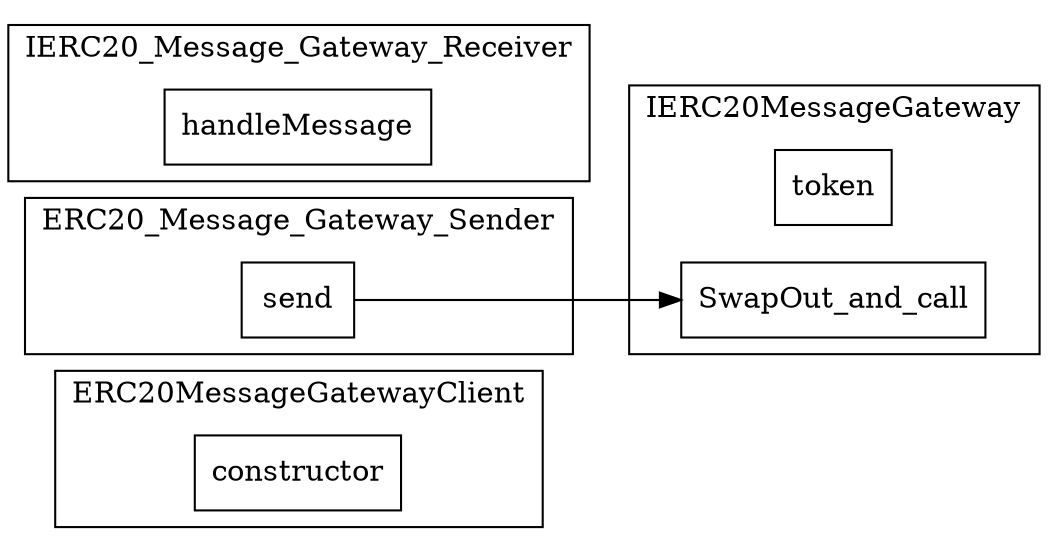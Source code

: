 strict digraph {
rankdir="LR"
node [shape=box]
subgraph cluster_18_ERC20MessageGatewayClient {
label = "ERC20MessageGatewayClient"
"18_constructor" [label="constructor"]
}subgraph cluster_99_IERC20MessageGateway {
label = "IERC20MessageGateway"
"99_token" [label="token"]
"99_SwapOut_and_call" [label="SwapOut_and_call"]
}subgraph cluster_60_ERC20_Message_Gateway_Sender {
label = "ERC20_Message_Gateway_Sender"
"60_send" [label="send"]
}subgraph cluster_78_IERC20_Message_Gateway_Receiver {
label = "IERC20_Message_Gateway_Receiver"
"78_handleMessage" [label="handleMessage"]
}subgraph cluster_solidity {
label = "[Solidity]"
}"60_send" -> "99_SwapOut_and_call"
}